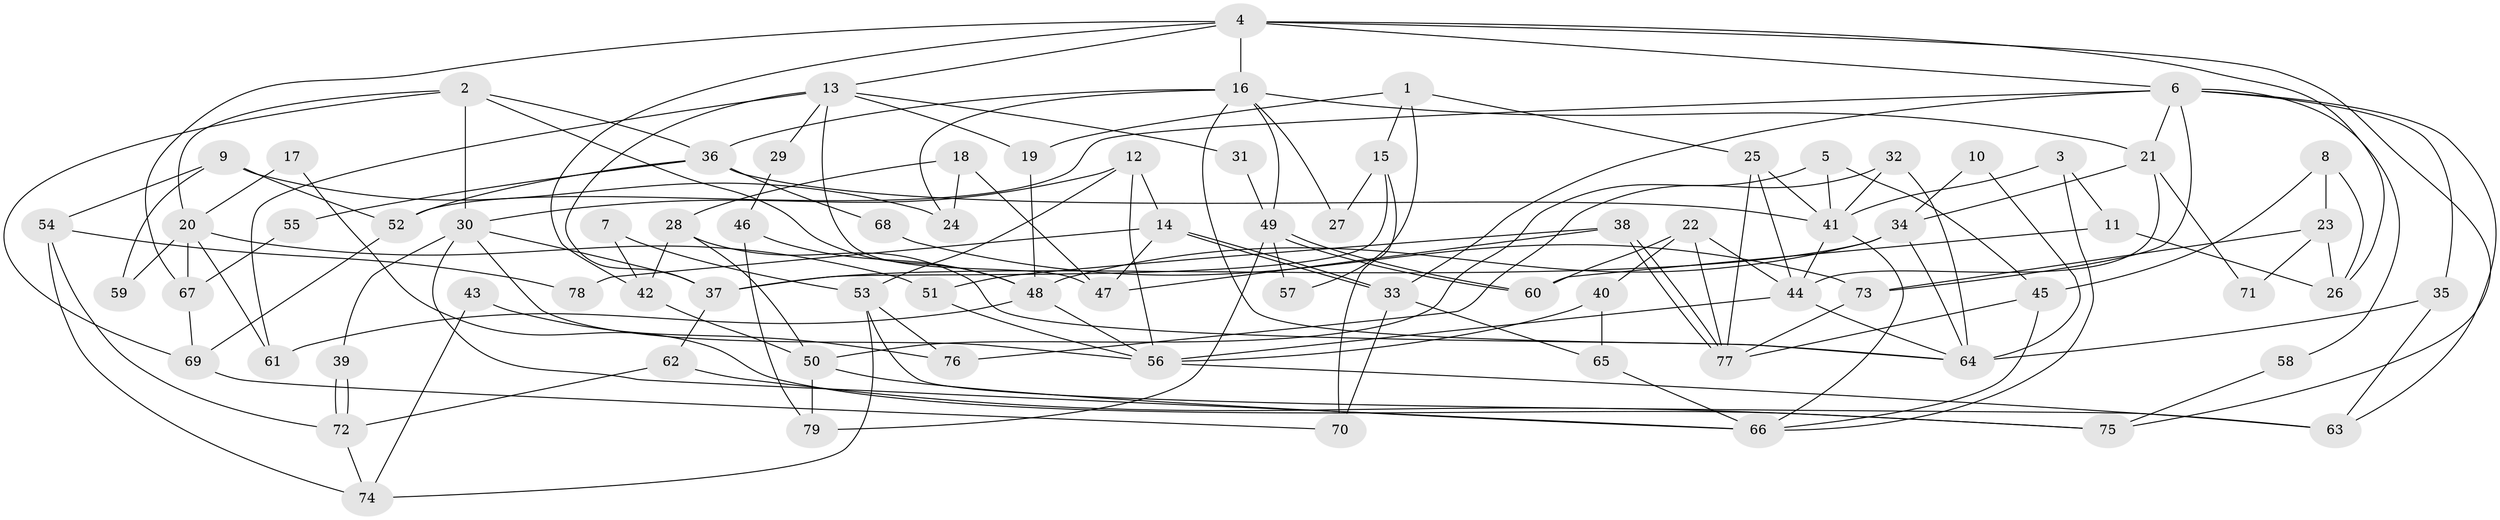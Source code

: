 // coarse degree distribution, {8: 0.0625, 4: 0.21875, 5: 0.25, 6: 0.09375, 13: 0.03125, 10: 0.0625, 2: 0.03125, 12: 0.03125, 7: 0.0625, 3: 0.15625}
// Generated by graph-tools (version 1.1) at 2025/37/03/04/25 23:37:04]
// undirected, 79 vertices, 158 edges
graph export_dot {
  node [color=gray90,style=filled];
  1;
  2;
  3;
  4;
  5;
  6;
  7;
  8;
  9;
  10;
  11;
  12;
  13;
  14;
  15;
  16;
  17;
  18;
  19;
  20;
  21;
  22;
  23;
  24;
  25;
  26;
  27;
  28;
  29;
  30;
  31;
  32;
  33;
  34;
  35;
  36;
  37;
  38;
  39;
  40;
  41;
  42;
  43;
  44;
  45;
  46;
  47;
  48;
  49;
  50;
  51;
  52;
  53;
  54;
  55;
  56;
  57;
  58;
  59;
  60;
  61;
  62;
  63;
  64;
  65;
  66;
  67;
  68;
  69;
  70;
  71;
  72;
  73;
  74;
  75;
  76;
  77;
  78;
  79;
  1 -- 25;
  1 -- 15;
  1 -- 19;
  1 -- 57;
  2 -- 20;
  2 -- 30;
  2 -- 36;
  2 -- 48;
  2 -- 69;
  3 -- 11;
  3 -- 66;
  3 -- 41;
  4 -- 16;
  4 -- 13;
  4 -- 6;
  4 -- 26;
  4 -- 42;
  4 -- 67;
  4 -- 75;
  5 -- 50;
  5 -- 41;
  5 -- 45;
  6 -- 35;
  6 -- 21;
  6 -- 33;
  6 -- 52;
  6 -- 58;
  6 -- 63;
  6 -- 73;
  7 -- 42;
  7 -- 53;
  8 -- 26;
  8 -- 45;
  8 -- 23;
  9 -- 24;
  9 -- 52;
  9 -- 54;
  9 -- 59;
  10 -- 34;
  10 -- 64;
  11 -- 26;
  11 -- 60;
  12 -- 56;
  12 -- 30;
  12 -- 14;
  12 -- 53;
  13 -- 47;
  13 -- 19;
  13 -- 29;
  13 -- 31;
  13 -- 37;
  13 -- 61;
  14 -- 33;
  14 -- 33;
  14 -- 47;
  14 -- 78;
  15 -- 70;
  15 -- 37;
  15 -- 27;
  16 -- 36;
  16 -- 64;
  16 -- 21;
  16 -- 24;
  16 -- 27;
  16 -- 49;
  17 -- 20;
  17 -- 75;
  18 -- 28;
  18 -- 47;
  18 -- 24;
  19 -- 48;
  20 -- 67;
  20 -- 61;
  20 -- 51;
  20 -- 59;
  21 -- 34;
  21 -- 44;
  21 -- 71;
  22 -- 77;
  22 -- 44;
  22 -- 40;
  22 -- 60;
  23 -- 73;
  23 -- 26;
  23 -- 71;
  25 -- 44;
  25 -- 77;
  25 -- 41;
  28 -- 64;
  28 -- 50;
  28 -- 42;
  29 -- 46;
  30 -- 56;
  30 -- 37;
  30 -- 39;
  30 -- 66;
  31 -- 49;
  32 -- 41;
  32 -- 64;
  32 -- 76;
  33 -- 65;
  33 -- 70;
  34 -- 48;
  34 -- 37;
  34 -- 64;
  35 -- 64;
  35 -- 63;
  36 -- 41;
  36 -- 52;
  36 -- 55;
  36 -- 68;
  37 -- 62;
  38 -- 77;
  38 -- 77;
  38 -- 51;
  38 -- 47;
  39 -- 72;
  39 -- 72;
  40 -- 65;
  40 -- 56;
  41 -- 44;
  41 -- 66;
  42 -- 50;
  43 -- 74;
  43 -- 76;
  44 -- 56;
  44 -- 64;
  45 -- 66;
  45 -- 77;
  46 -- 79;
  46 -- 48;
  48 -- 56;
  48 -- 61;
  49 -- 60;
  49 -- 60;
  49 -- 57;
  49 -- 79;
  50 -- 66;
  50 -- 79;
  51 -- 56;
  52 -- 69;
  53 -- 63;
  53 -- 74;
  53 -- 76;
  54 -- 72;
  54 -- 74;
  54 -- 78;
  55 -- 67;
  56 -- 63;
  58 -- 75;
  62 -- 72;
  62 -- 75;
  65 -- 66;
  67 -- 69;
  68 -- 73;
  69 -- 70;
  72 -- 74;
  73 -- 77;
}
